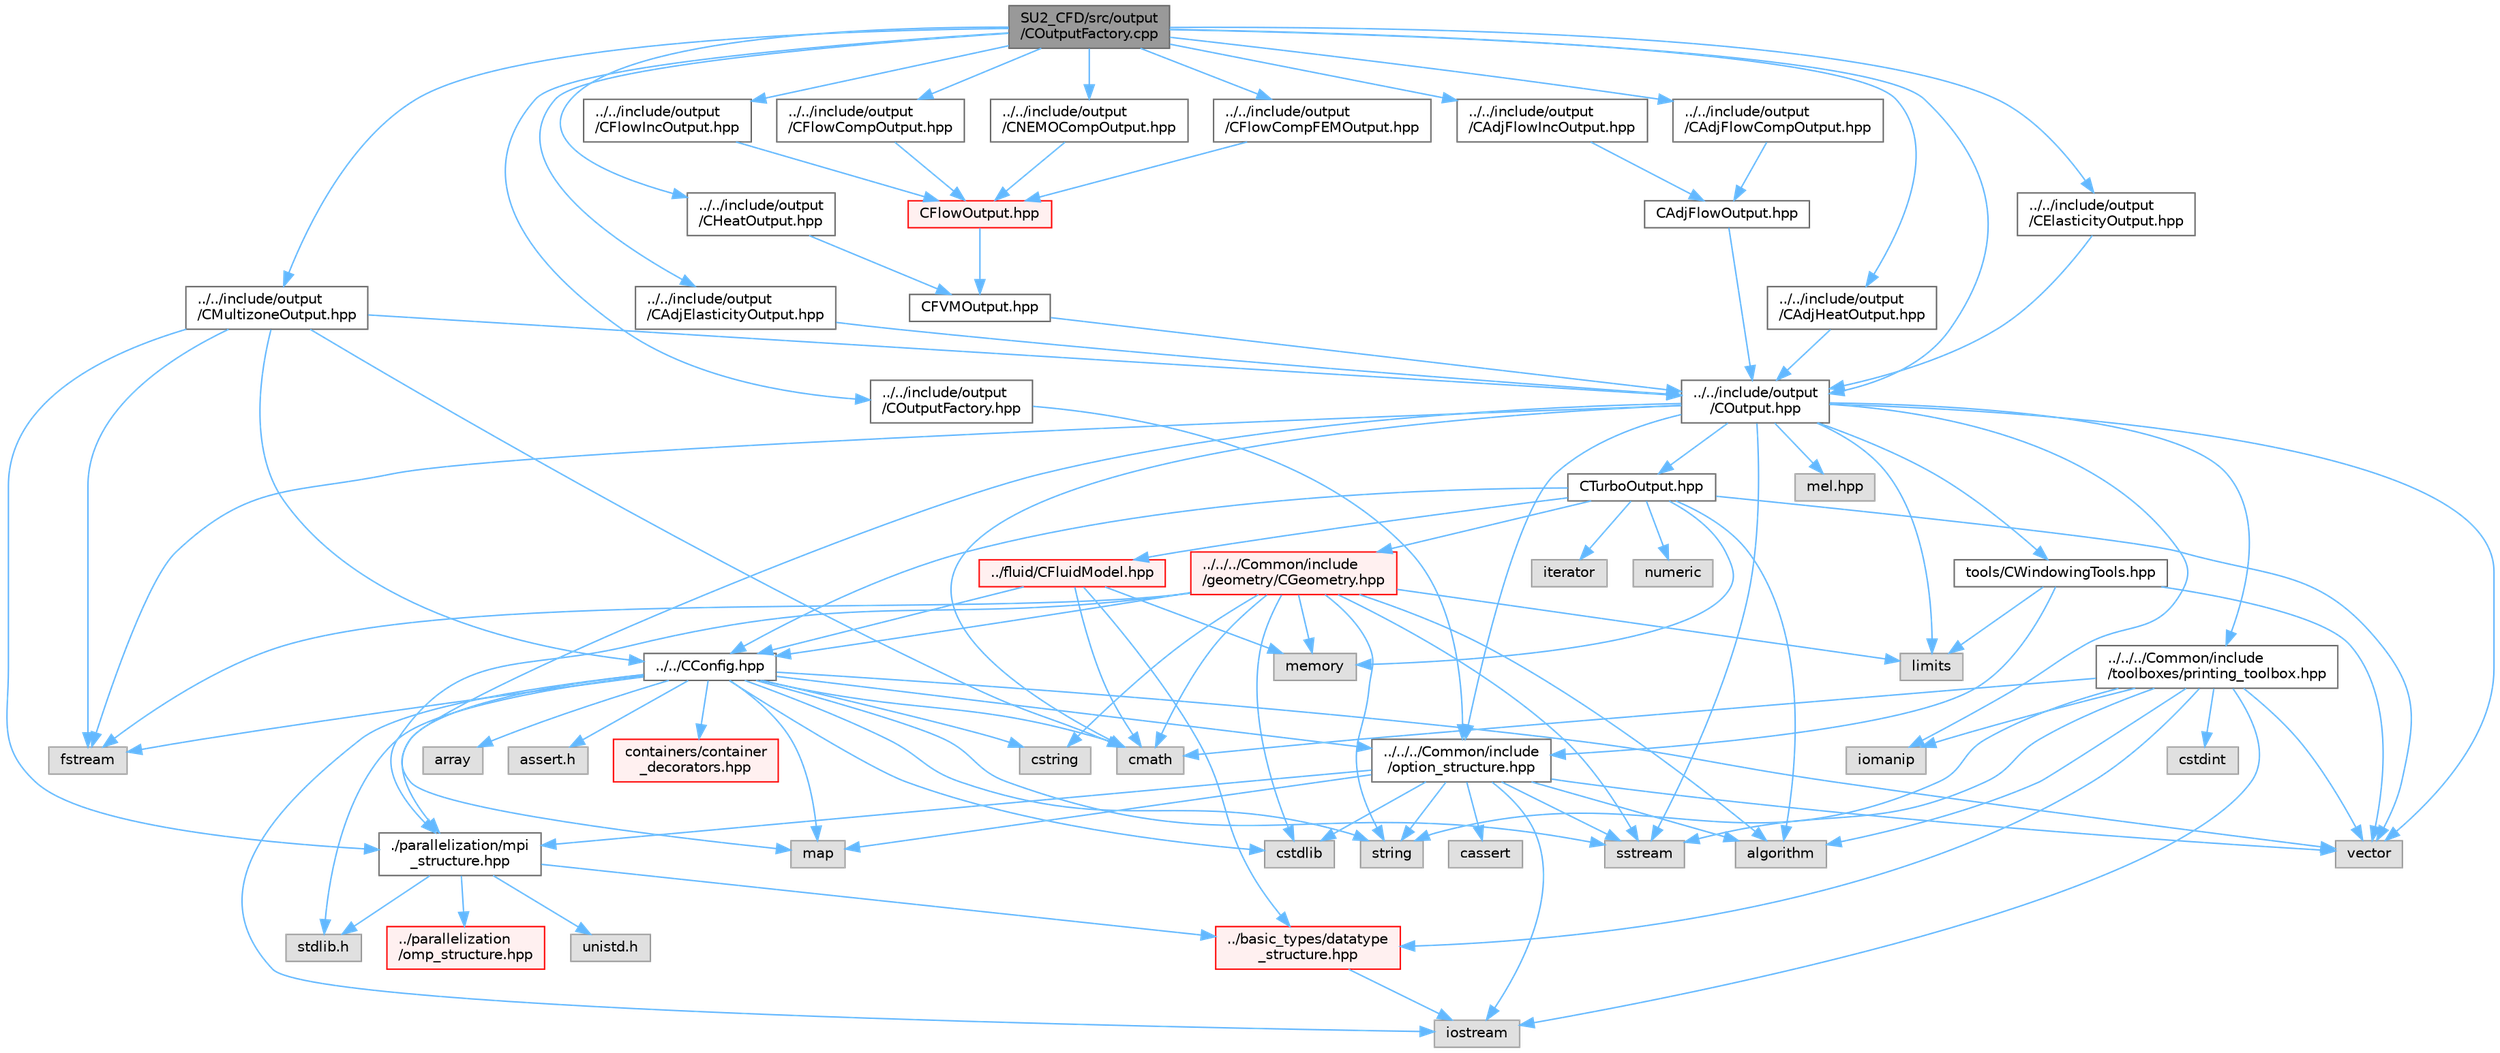 digraph "SU2_CFD/src/output/COutputFactory.cpp"
{
 // LATEX_PDF_SIZE
  bgcolor="transparent";
  edge [fontname=Helvetica,fontsize=10,labelfontname=Helvetica,labelfontsize=10];
  node [fontname=Helvetica,fontsize=10,shape=box,height=0.2,width=0.4];
  Node1 [id="Node000001",label="SU2_CFD/src/output\l/COutputFactory.cpp",height=0.2,width=0.4,color="gray40", fillcolor="grey60", style="filled", fontcolor="black",tooltip="Main subroutines for output solver information."];
  Node1 -> Node2 [id="edge1_Node000001_Node000002",color="steelblue1",style="solid",tooltip=" "];
  Node2 [id="Node000002",label="../../include/output\l/COutputFactory.hpp",height=0.2,width=0.4,color="grey40", fillcolor="white", style="filled",URL="$COutputFactory_8hpp.html",tooltip="Headers of the output class."];
  Node2 -> Node3 [id="edge2_Node000002_Node000003",color="steelblue1",style="solid",tooltip=" "];
  Node3 [id="Node000003",label="../../../Common/include\l/option_structure.hpp",height=0.2,width=0.4,color="grey40", fillcolor="white", style="filled",URL="$option__structure_8hpp.html",tooltip="Defines classes for referencing options for easy input in CConfig."];
  Node3 -> Node4 [id="edge3_Node000003_Node000004",color="steelblue1",style="solid",tooltip=" "];
  Node4 [id="Node000004",label="./parallelization/mpi\l_structure.hpp",height=0.2,width=0.4,color="grey40", fillcolor="white", style="filled",URL="$mpi__structure_8hpp.html",tooltip="Headers of the mpi interface for generalized datatypes. The subroutines and functions are in the mpi_..."];
  Node4 -> Node5 [id="edge4_Node000004_Node000005",color="steelblue1",style="solid",tooltip=" "];
  Node5 [id="Node000005",label="stdlib.h",height=0.2,width=0.4,color="grey60", fillcolor="#E0E0E0", style="filled",tooltip=" "];
  Node4 -> Node6 [id="edge5_Node000004_Node000006",color="steelblue1",style="solid",tooltip=" "];
  Node6 [id="Node000006",label="../basic_types/datatype\l_structure.hpp",height=0.2,width=0.4,color="red", fillcolor="#FFF0F0", style="filled",URL="$datatype__structure_8hpp.html",tooltip="Headers for generalized datatypes, defines an interface for AD types."];
  Node6 -> Node7 [id="edge6_Node000006_Node000007",color="steelblue1",style="solid",tooltip=" "];
  Node7 [id="Node000007",label="iostream",height=0.2,width=0.4,color="grey60", fillcolor="#E0E0E0", style="filled",tooltip=" "];
  Node4 -> Node16 [id="edge7_Node000004_Node000016",color="steelblue1",style="solid",tooltip=" "];
  Node16 [id="Node000016",label="unistd.h",height=0.2,width=0.4,color="grey60", fillcolor="#E0E0E0", style="filled",tooltip=" "];
  Node4 -> Node13 [id="edge8_Node000004_Node000013",color="steelblue1",style="solid",tooltip=" "];
  Node13 [id="Node000013",label="../parallelization\l/omp_structure.hpp",height=0.2,width=0.4,color="red", fillcolor="#FFF0F0", style="filled",URL="$omp__structure_8hpp.html",tooltip="OpenMP interface header, provides compatibility functions if the code is built without OpenMP support..."];
  Node3 -> Node7 [id="edge9_Node000003_Node000007",color="steelblue1",style="solid",tooltip=" "];
  Node3 -> Node17 [id="edge10_Node000003_Node000017",color="steelblue1",style="solid",tooltip=" "];
  Node17 [id="Node000017",label="sstream",height=0.2,width=0.4,color="grey60", fillcolor="#E0E0E0", style="filled",tooltip=" "];
  Node3 -> Node18 [id="edge11_Node000003_Node000018",color="steelblue1",style="solid",tooltip=" "];
  Node18 [id="Node000018",label="string",height=0.2,width=0.4,color="grey60", fillcolor="#E0E0E0", style="filled",tooltip=" "];
  Node3 -> Node19 [id="edge12_Node000003_Node000019",color="steelblue1",style="solid",tooltip=" "];
  Node19 [id="Node000019",label="vector",height=0.2,width=0.4,color="grey60", fillcolor="#E0E0E0", style="filled",tooltip=" "];
  Node3 -> Node20 [id="edge13_Node000003_Node000020",color="steelblue1",style="solid",tooltip=" "];
  Node20 [id="Node000020",label="map",height=0.2,width=0.4,color="grey60", fillcolor="#E0E0E0", style="filled",tooltip=" "];
  Node3 -> Node21 [id="edge14_Node000003_Node000021",color="steelblue1",style="solid",tooltip=" "];
  Node21 [id="Node000021",label="cstdlib",height=0.2,width=0.4,color="grey60", fillcolor="#E0E0E0", style="filled",tooltip=" "];
  Node3 -> Node22 [id="edge15_Node000003_Node000022",color="steelblue1",style="solid",tooltip=" "];
  Node22 [id="Node000022",label="algorithm",height=0.2,width=0.4,color="grey60", fillcolor="#E0E0E0", style="filled",tooltip=" "];
  Node3 -> Node23 [id="edge16_Node000003_Node000023",color="steelblue1",style="solid",tooltip=" "];
  Node23 [id="Node000023",label="cassert",height=0.2,width=0.4,color="grey60", fillcolor="#E0E0E0", style="filled",tooltip=" "];
  Node1 -> Node24 [id="edge17_Node000001_Node000024",color="steelblue1",style="solid",tooltip=" "];
  Node24 [id="Node000024",label="../../include/output\l/COutput.hpp",height=0.2,width=0.4,color="grey40", fillcolor="white", style="filled",URL="$COutput_8hpp.html",tooltip="Headers of the output class."];
  Node24 -> Node25 [id="edge18_Node000024_Node000025",color="steelblue1",style="solid",tooltip=" "];
  Node25 [id="Node000025",label="fstream",height=0.2,width=0.4,color="grey60", fillcolor="#E0E0E0", style="filled",tooltip=" "];
  Node24 -> Node26 [id="edge19_Node000024_Node000026",color="steelblue1",style="solid",tooltip=" "];
  Node26 [id="Node000026",label="cmath",height=0.2,width=0.4,color="grey60", fillcolor="#E0E0E0", style="filled",tooltip=" "];
  Node24 -> Node20 [id="edge20_Node000024_Node000020",color="steelblue1",style="solid",tooltip=" "];
  Node24 -> Node17 [id="edge21_Node000024_Node000017",color="steelblue1",style="solid",tooltip=" "];
  Node24 -> Node27 [id="edge22_Node000024_Node000027",color="steelblue1",style="solid",tooltip=" "];
  Node27 [id="Node000027",label="iomanip",height=0.2,width=0.4,color="grey60", fillcolor="#E0E0E0", style="filled",tooltip=" "];
  Node24 -> Node28 [id="edge23_Node000024_Node000028",color="steelblue1",style="solid",tooltip=" "];
  Node28 [id="Node000028",label="limits",height=0.2,width=0.4,color="grey60", fillcolor="#E0E0E0", style="filled",tooltip=" "];
  Node24 -> Node19 [id="edge24_Node000024_Node000019",color="steelblue1",style="solid",tooltip=" "];
  Node24 -> Node29 [id="edge25_Node000024_Node000029",color="steelblue1",style="solid",tooltip=" "];
  Node29 [id="Node000029",label="../../../Common/include\l/toolboxes/printing_toolbox.hpp",height=0.2,width=0.4,color="grey40", fillcolor="white", style="filled",URL="$printing__toolbox_8hpp.html",tooltip="Header file for the printing toolbox."];
  Node29 -> Node7 [id="edge26_Node000029_Node000007",color="steelblue1",style="solid",tooltip=" "];
  Node29 -> Node27 [id="edge27_Node000029_Node000027",color="steelblue1",style="solid",tooltip=" "];
  Node29 -> Node30 [id="edge28_Node000029_Node000030",color="steelblue1",style="solid",tooltip=" "];
  Node30 [id="Node000030",label="cstdint",height=0.2,width=0.4,color="grey60", fillcolor="#E0E0E0", style="filled",tooltip=" "];
  Node29 -> Node19 [id="edge29_Node000029_Node000019",color="steelblue1",style="solid",tooltip=" "];
  Node29 -> Node18 [id="edge30_Node000029_Node000018",color="steelblue1",style="solid",tooltip=" "];
  Node29 -> Node17 [id="edge31_Node000029_Node000017",color="steelblue1",style="solid",tooltip=" "];
  Node29 -> Node26 [id="edge32_Node000029_Node000026",color="steelblue1",style="solid",tooltip=" "];
  Node29 -> Node22 [id="edge33_Node000029_Node000022",color="steelblue1",style="solid",tooltip=" "];
  Node29 -> Node6 [id="edge34_Node000029_Node000006",color="steelblue1",style="solid",tooltip=" "];
  Node24 -> Node31 [id="edge35_Node000024_Node000031",color="steelblue1",style="solid",tooltip=" "];
  Node31 [id="Node000031",label="tools/CWindowingTools.hpp",height=0.2,width=0.4,color="grey40", fillcolor="white", style="filled",URL="$CWindowingTools_8hpp.html",tooltip=" "];
  Node31 -> Node19 [id="edge36_Node000031_Node000019",color="steelblue1",style="solid",tooltip=" "];
  Node31 -> Node28 [id="edge37_Node000031_Node000028",color="steelblue1",style="solid",tooltip=" "];
  Node31 -> Node3 [id="edge38_Node000031_Node000003",color="steelblue1",style="solid",tooltip=" "];
  Node24 -> Node3 [id="edge39_Node000024_Node000003",color="steelblue1",style="solid",tooltip=" "];
  Node24 -> Node32 [id="edge40_Node000024_Node000032",color="steelblue1",style="solid",tooltip=" "];
  Node32 [id="Node000032",label="CTurboOutput.hpp",height=0.2,width=0.4,color="grey40", fillcolor="white", style="filled",URL="$CTurboOutput_8hpp.html",tooltip="Headers of the Turbomachinery Performance class."];
  Node32 -> Node19 [id="edge41_Node000032_Node000019",color="steelblue1",style="solid",tooltip=" "];
  Node32 -> Node33 [id="edge42_Node000032_Node000033",color="steelblue1",style="solid",tooltip=" "];
  Node33 [id="Node000033",label="memory",height=0.2,width=0.4,color="grey60", fillcolor="#E0E0E0", style="filled",tooltip=" "];
  Node32 -> Node22 [id="edge43_Node000032_Node000022",color="steelblue1",style="solid",tooltip=" "];
  Node32 -> Node34 [id="edge44_Node000032_Node000034",color="steelblue1",style="solid",tooltip=" "];
  Node34 [id="Node000034",label="iterator",height=0.2,width=0.4,color="grey60", fillcolor="#E0E0E0", style="filled",tooltip=" "];
  Node32 -> Node35 [id="edge45_Node000032_Node000035",color="steelblue1",style="solid",tooltip=" "];
  Node35 [id="Node000035",label="numeric",height=0.2,width=0.4,color="grey60", fillcolor="#E0E0E0", style="filled",tooltip=" "];
  Node32 -> Node36 [id="edge46_Node000032_Node000036",color="steelblue1",style="solid",tooltip=" "];
  Node36 [id="Node000036",label="../../../Common/include\l/geometry/CGeometry.hpp",height=0.2,width=0.4,color="red", fillcolor="#FFF0F0", style="filled",URL="$CGeometry_8hpp.html",tooltip="Headers of the main subroutines for creating the geometrical structure. The subroutines and functions..."];
  Node36 -> Node28 [id="edge47_Node000036_Node000028",color="steelblue1",style="solid",tooltip=" "];
  Node36 -> Node4 [id="edge48_Node000036_Node000004",color="steelblue1",style="solid",tooltip=" "];
  Node36 -> Node18 [id="edge49_Node000036_Node000018",color="steelblue1",style="solid",tooltip=" "];
  Node36 -> Node25 [id="edge50_Node000036_Node000025",color="steelblue1",style="solid",tooltip=" "];
  Node36 -> Node17 [id="edge51_Node000036_Node000017",color="steelblue1",style="solid",tooltip=" "];
  Node36 -> Node26 [id="edge52_Node000036_Node000026",color="steelblue1",style="solid",tooltip=" "];
  Node36 -> Node22 [id="edge53_Node000036_Node000022",color="steelblue1",style="solid",tooltip=" "];
  Node36 -> Node37 [id="edge54_Node000036_Node000037",color="steelblue1",style="solid",tooltip=" "];
  Node37 [id="Node000037",label="cstring",height=0.2,width=0.4,color="grey60", fillcolor="#E0E0E0", style="filled",tooltip=" "];
  Node36 -> Node21 [id="edge55_Node000036_Node000021",color="steelblue1",style="solid",tooltip=" "];
  Node36 -> Node33 [id="edge56_Node000036_Node000033",color="steelblue1",style="solid",tooltip=" "];
  Node36 -> Node42 [id="edge57_Node000036_Node000042",color="steelblue1",style="solid",tooltip=" "];
  Node42 [id="Node000042",label="../../CConfig.hpp",height=0.2,width=0.4,color="grey40", fillcolor="white", style="filled",URL="$CConfig_8hpp.html",tooltip="All the information about the definition of the physical problem. The subroutines and functions are i..."];
  Node42 -> Node4 [id="edge58_Node000042_Node000004",color="steelblue1",style="solid",tooltip=" "];
  Node42 -> Node7 [id="edge59_Node000042_Node000007",color="steelblue1",style="solid",tooltip=" "];
  Node42 -> Node21 [id="edge60_Node000042_Node000021",color="steelblue1",style="solid",tooltip=" "];
  Node42 -> Node25 [id="edge61_Node000042_Node000025",color="steelblue1",style="solid",tooltip=" "];
  Node42 -> Node17 [id="edge62_Node000042_Node000017",color="steelblue1",style="solid",tooltip=" "];
  Node42 -> Node18 [id="edge63_Node000042_Node000018",color="steelblue1",style="solid",tooltip=" "];
  Node42 -> Node37 [id="edge64_Node000042_Node000037",color="steelblue1",style="solid",tooltip=" "];
  Node42 -> Node19 [id="edge65_Node000042_Node000019",color="steelblue1",style="solid",tooltip=" "];
  Node42 -> Node43 [id="edge66_Node000042_Node000043",color="steelblue1",style="solid",tooltip=" "];
  Node43 [id="Node000043",label="array",height=0.2,width=0.4,color="grey60", fillcolor="#E0E0E0", style="filled",tooltip=" "];
  Node42 -> Node5 [id="edge67_Node000042_Node000005",color="steelblue1",style="solid",tooltip=" "];
  Node42 -> Node26 [id="edge68_Node000042_Node000026",color="steelblue1",style="solid",tooltip=" "];
  Node42 -> Node20 [id="edge69_Node000042_Node000020",color="steelblue1",style="solid",tooltip=" "];
  Node42 -> Node44 [id="edge70_Node000042_Node000044",color="steelblue1",style="solid",tooltip=" "];
  Node44 [id="Node000044",label="assert.h",height=0.2,width=0.4,color="grey60", fillcolor="#E0E0E0", style="filled",tooltip=" "];
  Node42 -> Node3 [id="edge71_Node000042_Node000003",color="steelblue1",style="solid",tooltip=" "];
  Node42 -> Node45 [id="edge72_Node000042_Node000045",color="steelblue1",style="solid",tooltip=" "];
  Node45 [id="Node000045",label="containers/container\l_decorators.hpp",height=0.2,width=0.4,color="red", fillcolor="#FFF0F0", style="filled",URL="$container__decorators_8hpp.html",tooltip="Collection of small classes that decorate C2DContainer to augment its functionality,..."];
  Node32 -> Node42 [id="edge73_Node000032_Node000042",color="steelblue1",style="solid",tooltip=" "];
  Node32 -> Node66 [id="edge74_Node000032_Node000066",color="steelblue1",style="solid",tooltip=" "];
  Node66 [id="Node000066",label="../fluid/CFluidModel.hpp",height=0.2,width=0.4,color="red", fillcolor="#FFF0F0", style="filled",URL="$CFluidModel_8hpp.html",tooltip="Defines the main fluid model class for thermophysical properties."];
  Node66 -> Node26 [id="edge75_Node000066_Node000026",color="steelblue1",style="solid",tooltip=" "];
  Node66 -> Node33 [id="edge76_Node000066_Node000033",color="steelblue1",style="solid",tooltip=" "];
  Node66 -> Node42 [id="edge77_Node000066_Node000042",color="steelblue1",style="solid",tooltip=" "];
  Node66 -> Node6 [id="edge78_Node000066_Node000006",color="steelblue1",style="solid",tooltip=" "];
  Node24 -> Node70 [id="edge79_Node000024_Node000070",color="steelblue1",style="solid",tooltip=" "];
  Node70 [id="Node000070",label="mel.hpp",height=0.2,width=0.4,color="grey60", fillcolor="#E0E0E0", style="filled",tooltip=" "];
  Node1 -> Node71 [id="edge80_Node000001_Node000071",color="steelblue1",style="solid",tooltip=" "];
  Node71 [id="Node000071",label="../../include/output\l/CMultizoneOutput.hpp",height=0.2,width=0.4,color="grey40", fillcolor="white", style="filled",URL="$CMultizoneOutput_8hpp.html",tooltip="Headers of the main subroutines for screen and history output in multizone problems."];
  Node71 -> Node4 [id="edge81_Node000071_Node000004",color="steelblue1",style="solid",tooltip=" "];
  Node71 -> Node25 [id="edge82_Node000071_Node000025",color="steelblue1",style="solid",tooltip=" "];
  Node71 -> Node26 [id="edge83_Node000071_Node000026",color="steelblue1",style="solid",tooltip=" "];
  Node71 -> Node24 [id="edge84_Node000071_Node000024",color="steelblue1",style="solid",tooltip=" "];
  Node71 -> Node42 [id="edge85_Node000071_Node000042",color="steelblue1",style="solid",tooltip=" "];
  Node1 -> Node72 [id="edge86_Node000001_Node000072",color="steelblue1",style="solid",tooltip=" "];
  Node72 [id="Node000072",label="../../include/output\l/CElasticityOutput.hpp",height=0.2,width=0.4,color="grey40", fillcolor="white", style="filled",URL="$CElasticityOutput_8hpp.html",tooltip="Headers of the elasticity output."];
  Node72 -> Node24 [id="edge87_Node000072_Node000024",color="steelblue1",style="solid",tooltip=" "];
  Node1 -> Node73 [id="edge88_Node000001_Node000073",color="steelblue1",style="solid",tooltip=" "];
  Node73 [id="Node000073",label="../../include/output\l/CAdjElasticityOutput.hpp",height=0.2,width=0.4,color="grey40", fillcolor="white", style="filled",URL="$CAdjElasticityOutput_8hpp.html",tooltip="Headers of the adjoint elasticity output class."];
  Node73 -> Node24 [id="edge89_Node000073_Node000024",color="steelblue1",style="solid",tooltip=" "];
  Node1 -> Node74 [id="edge90_Node000001_Node000074",color="steelblue1",style="solid",tooltip=" "];
  Node74 [id="Node000074",label="../../include/output\l/CFlowCompOutput.hpp",height=0.2,width=0.4,color="grey40", fillcolor="white", style="filled",URL="$CFlowCompOutput_8hpp.html",tooltip="Headers of the compressible flow output."];
  Node74 -> Node75 [id="edge91_Node000074_Node000075",color="steelblue1",style="solid",tooltip=" "];
  Node75 [id="Node000075",label="CFlowOutput.hpp",height=0.2,width=0.4,color="red", fillcolor="#FFF0F0", style="filled",URL="$CFlowOutput_8hpp.html",tooltip="Headers of the flow output."];
  Node75 -> Node76 [id="edge92_Node000075_Node000076",color="steelblue1",style="solid",tooltip=" "];
  Node76 [id="Node000076",label="CFVMOutput.hpp",height=0.2,width=0.4,color="grey40", fillcolor="white", style="filled",URL="$CFVMOutput_8hpp.html",tooltip="Headers of the Finite Volume Method output."];
  Node76 -> Node24 [id="edge93_Node000076_Node000024",color="steelblue1",style="solid",tooltip=" "];
  Node1 -> Node78 [id="edge94_Node000001_Node000078",color="steelblue1",style="solid",tooltip=" "];
  Node78 [id="Node000078",label="../../include/output\l/CNEMOCompOutput.hpp",height=0.2,width=0.4,color="grey40", fillcolor="white", style="filled",URL="$CNEMOCompOutput_8hpp.html",tooltip="Headers of the compressible flow output."];
  Node78 -> Node75 [id="edge95_Node000078_Node000075",color="steelblue1",style="solid",tooltip=" "];
  Node1 -> Node79 [id="edge96_Node000001_Node000079",color="steelblue1",style="solid",tooltip=" "];
  Node79 [id="Node000079",label="../../include/output\l/CAdjFlowCompOutput.hpp",height=0.2,width=0.4,color="grey40", fillcolor="white", style="filled",URL="$CAdjFlowCompOutput_8hpp.html",tooltip="Headers of the adjoint compressible flow output."];
  Node79 -> Node80 [id="edge97_Node000079_Node000080",color="steelblue1",style="solid",tooltip=" "];
  Node80 [id="Node000080",label="CAdjFlowOutput.hpp",height=0.2,width=0.4,color="grey40", fillcolor="white", style="filled",URL="$CAdjFlowOutput_8hpp.html",tooltip="Headers of the adjoint flow output."];
  Node80 -> Node24 [id="edge98_Node000080_Node000024",color="steelblue1",style="solid",tooltip=" "];
  Node1 -> Node81 [id="edge99_Node000001_Node000081",color="steelblue1",style="solid",tooltip=" "];
  Node81 [id="Node000081",label="../../include/output\l/CFlowCompFEMOutput.hpp",height=0.2,width=0.4,color="grey40", fillcolor="white", style="filled",URL="$CFlowCompFEMOutput_8hpp.html",tooltip="Headers of the compressible FEM flow output."];
  Node81 -> Node75 [id="edge100_Node000081_Node000075",color="steelblue1",style="solid",tooltip=" "];
  Node1 -> Node82 [id="edge101_Node000001_Node000082",color="steelblue1",style="solid",tooltip=" "];
  Node82 [id="Node000082",label="../../include/output\l/CFlowIncOutput.hpp",height=0.2,width=0.4,color="grey40", fillcolor="white", style="filled",URL="$CFlowIncOutput_8hpp.html",tooltip="Headers of the incompressible flow output."];
  Node82 -> Node75 [id="edge102_Node000082_Node000075",color="steelblue1",style="solid",tooltip=" "];
  Node1 -> Node83 [id="edge103_Node000001_Node000083",color="steelblue1",style="solid",tooltip=" "];
  Node83 [id="Node000083",label="../../include/output\l/CAdjFlowIncOutput.hpp",height=0.2,width=0.4,color="grey40", fillcolor="white", style="filled",URL="$CAdjFlowIncOutput_8hpp.html",tooltip="Headers of the adjoint incompressible flow output."];
  Node83 -> Node80 [id="edge104_Node000083_Node000080",color="steelblue1",style="solid",tooltip=" "];
  Node1 -> Node84 [id="edge105_Node000001_Node000084",color="steelblue1",style="solid",tooltip=" "];
  Node84 [id="Node000084",label="../../include/output\l/CHeatOutput.hpp",height=0.2,width=0.4,color="grey40", fillcolor="white", style="filled",URL="$CHeatOutput_8hpp.html",tooltip="Headers of the heat output."];
  Node84 -> Node76 [id="edge106_Node000084_Node000076",color="steelblue1",style="solid",tooltip=" "];
  Node1 -> Node85 [id="edge107_Node000001_Node000085",color="steelblue1",style="solid",tooltip=" "];
  Node85 [id="Node000085",label="../../include/output\l/CAdjHeatOutput.hpp",height=0.2,width=0.4,color="grey40", fillcolor="white", style="filled",URL="$CAdjHeatOutput_8hpp.html",tooltip="Headers of the adjoint heat output."];
  Node85 -> Node24 [id="edge108_Node000085_Node000024",color="steelblue1",style="solid",tooltip=" "];
}
